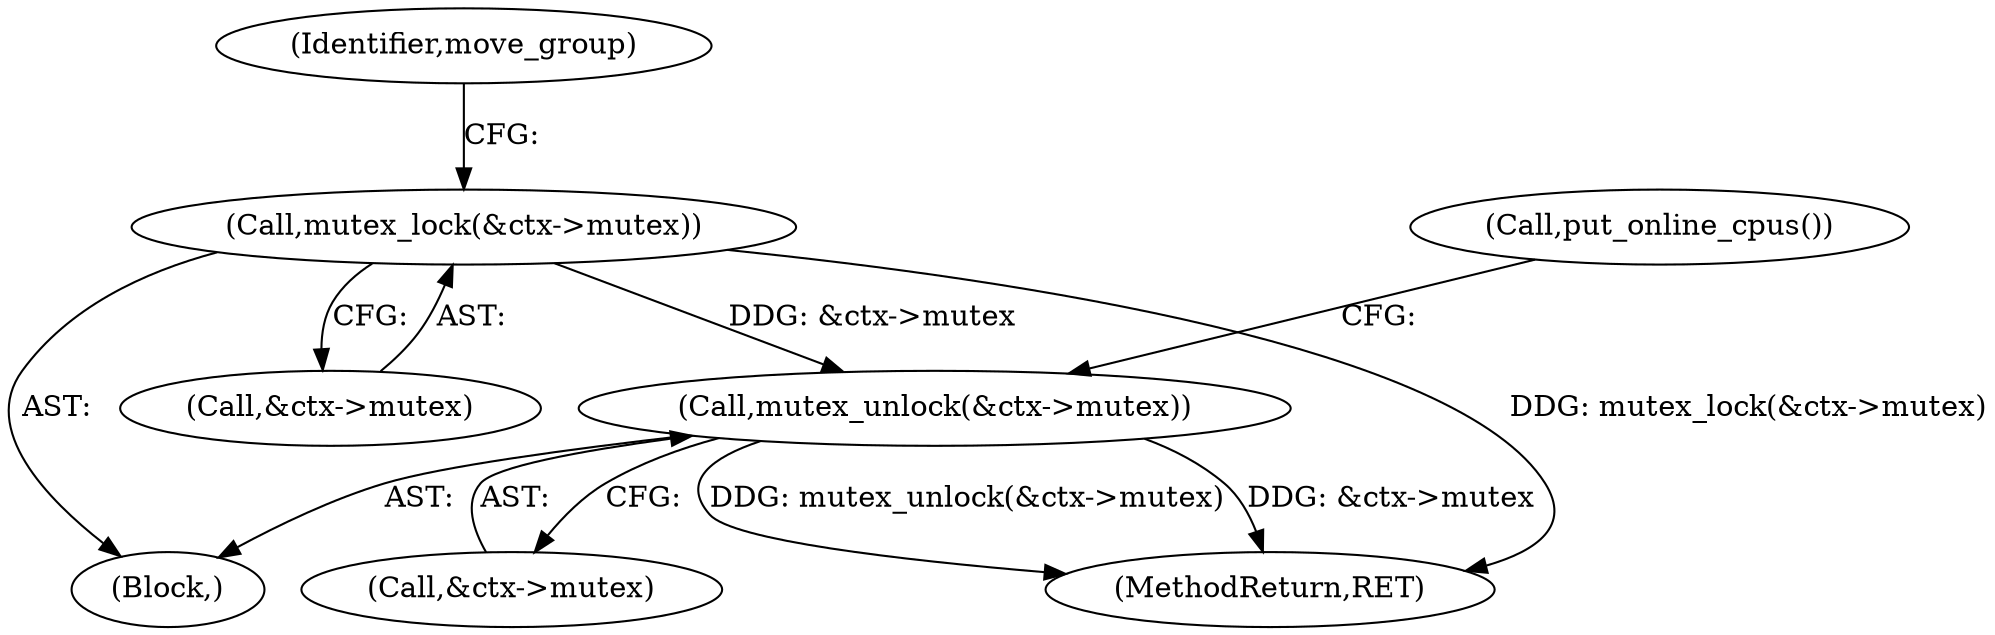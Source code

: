 digraph "0_linux_c3c87e770458aa004bd7ed3f29945ff436fd6511@API" {
"1000604" [label="(Call,mutex_unlock(&ctx->mutex))"];
"1000570" [label="(Call,mutex_lock(&ctx->mutex))"];
"1000571" [label="(Call,&ctx->mutex)"];
"1000605" [label="(Call,&ctx->mutex)"];
"1000609" [label="(Call,put_online_cpus())"];
"1000604" [label="(Call,mutex_unlock(&ctx->mutex))"];
"1000668" [label="(MethodReturn,RET)"];
"1000576" [label="(Identifier,move_group)"];
"1000570" [label="(Call,mutex_lock(&ctx->mutex))"];
"1000127" [label="(Block,)"];
"1000604" -> "1000127"  [label="AST: "];
"1000604" -> "1000605"  [label="CFG: "];
"1000605" -> "1000604"  [label="AST: "];
"1000609" -> "1000604"  [label="CFG: "];
"1000604" -> "1000668"  [label="DDG: mutex_unlock(&ctx->mutex)"];
"1000604" -> "1000668"  [label="DDG: &ctx->mutex"];
"1000570" -> "1000604"  [label="DDG: &ctx->mutex"];
"1000570" -> "1000127"  [label="AST: "];
"1000570" -> "1000571"  [label="CFG: "];
"1000571" -> "1000570"  [label="AST: "];
"1000576" -> "1000570"  [label="CFG: "];
"1000570" -> "1000668"  [label="DDG: mutex_lock(&ctx->mutex)"];
}
